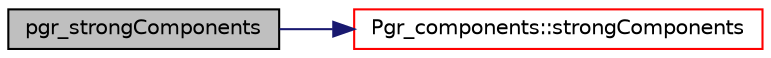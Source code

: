 digraph "pgr_strongComponents"
{
  edge [fontname="Helvetica",fontsize="10",labelfontname="Helvetica",labelfontsize="10"];
  node [fontname="Helvetica",fontsize="10",shape=record];
  rankdir="LR";
  Node16 [label="pgr_strongComponents",height=0.2,width=0.4,color="black", fillcolor="grey75", style="filled", fontcolor="black"];
  Node16 -> Node17 [color="midnightblue",fontsize="10",style="solid",fontname="Helvetica"];
  Node17 [label="Pgr_components::strongComponents",height=0.2,width=0.4,color="red", fillcolor="white", style="filled",URL="$classPgr__components.html#a2306e311b0967606547481a568084178",tooltip="Strongly Connected Components Vertex Version. "];
}
